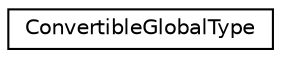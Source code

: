 digraph "Graphical Class Hierarchy"
{
 // LATEX_PDF_SIZE
  edge [fontname="Helvetica",fontsize="10",labelfontname="Helvetica",labelfontsize="10"];
  node [fontname="Helvetica",fontsize="10",shape=record];
  rankdir="LR";
  Node0 [label="ConvertibleGlobalType",height=0.2,width=0.4,color="black", fillcolor="white", style="filled",URL="$structConvertibleGlobalType.html",tooltip=" "];
}
